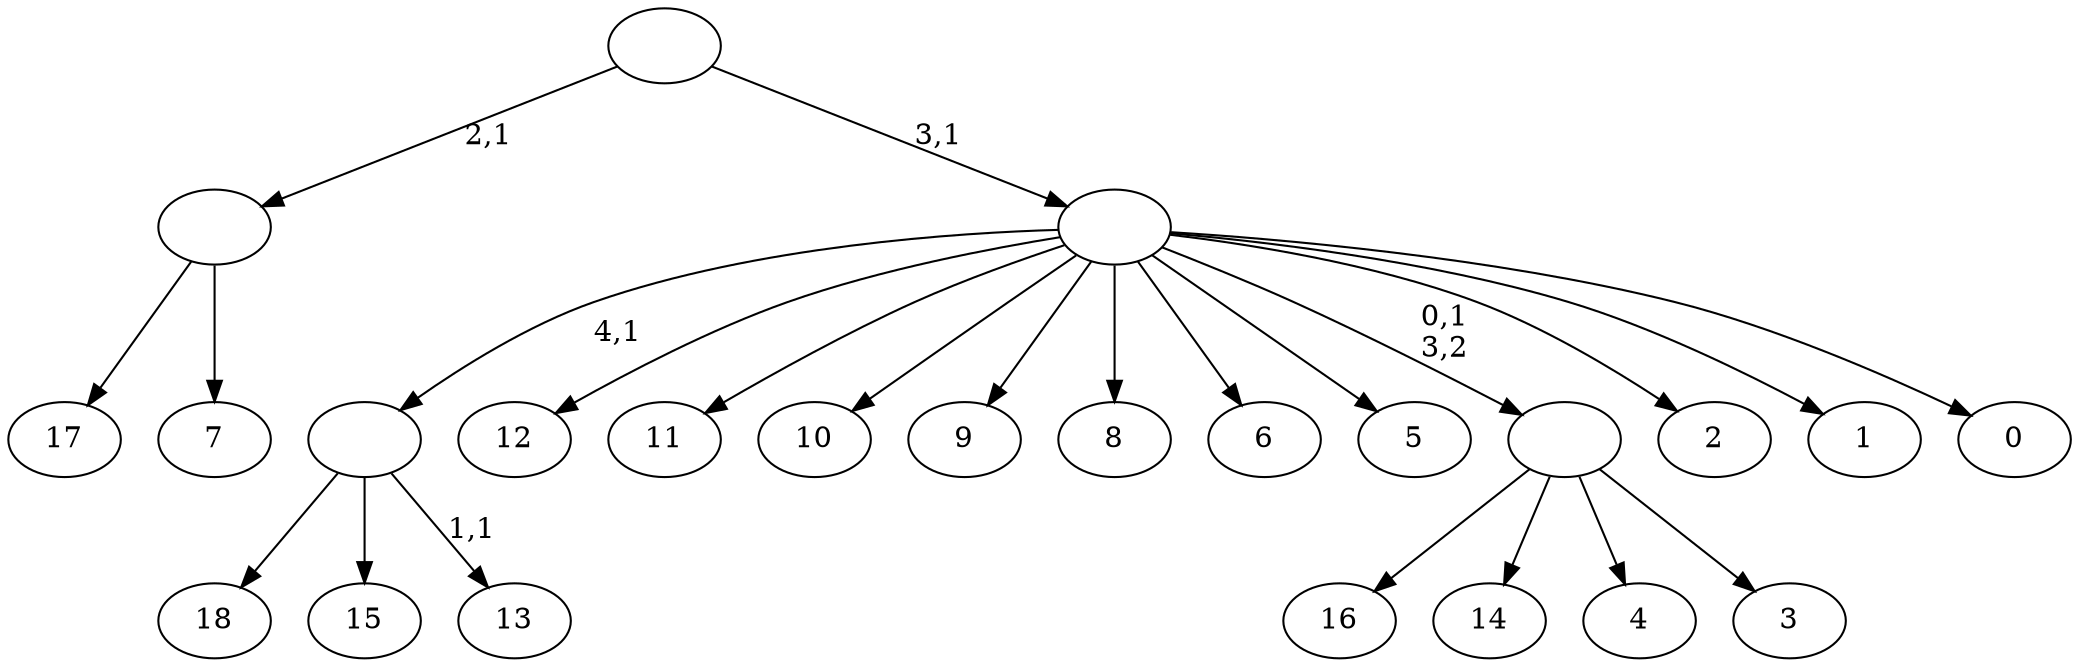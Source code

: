 digraph T {
	24 [label="18"]
	23 [label="17"]
	22 [label="16"]
	21 [label="15"]
	20 [label="14"]
	19 [label="13"]
	17 [label=""]
	16 [label="12"]
	15 [label="11"]
	14 [label="10"]
	13 [label="9"]
	12 [label="8"]
	11 [label="7"]
	10 [label=""]
	9 [label="6"]
	8 [label="5"]
	7 [label="4"]
	6 [label="3"]
	5 [label=""]
	4 [label="2"]
	3 [label="1"]
	2 [label="0"]
	1 [label=""]
	0 [label=""]
	17 -> 19 [label="1,1"]
	17 -> 24 [label=""]
	17 -> 21 [label=""]
	10 -> 23 [label=""]
	10 -> 11 [label=""]
	5 -> 22 [label=""]
	5 -> 20 [label=""]
	5 -> 7 [label=""]
	5 -> 6 [label=""]
	1 -> 17 [label="4,1"]
	1 -> 16 [label=""]
	1 -> 15 [label=""]
	1 -> 14 [label=""]
	1 -> 13 [label=""]
	1 -> 12 [label=""]
	1 -> 9 [label=""]
	1 -> 8 [label=""]
	1 -> 5 [label="0,1\n3,2"]
	1 -> 4 [label=""]
	1 -> 3 [label=""]
	1 -> 2 [label=""]
	0 -> 10 [label="2,1"]
	0 -> 1 [label="3,1"]
}
